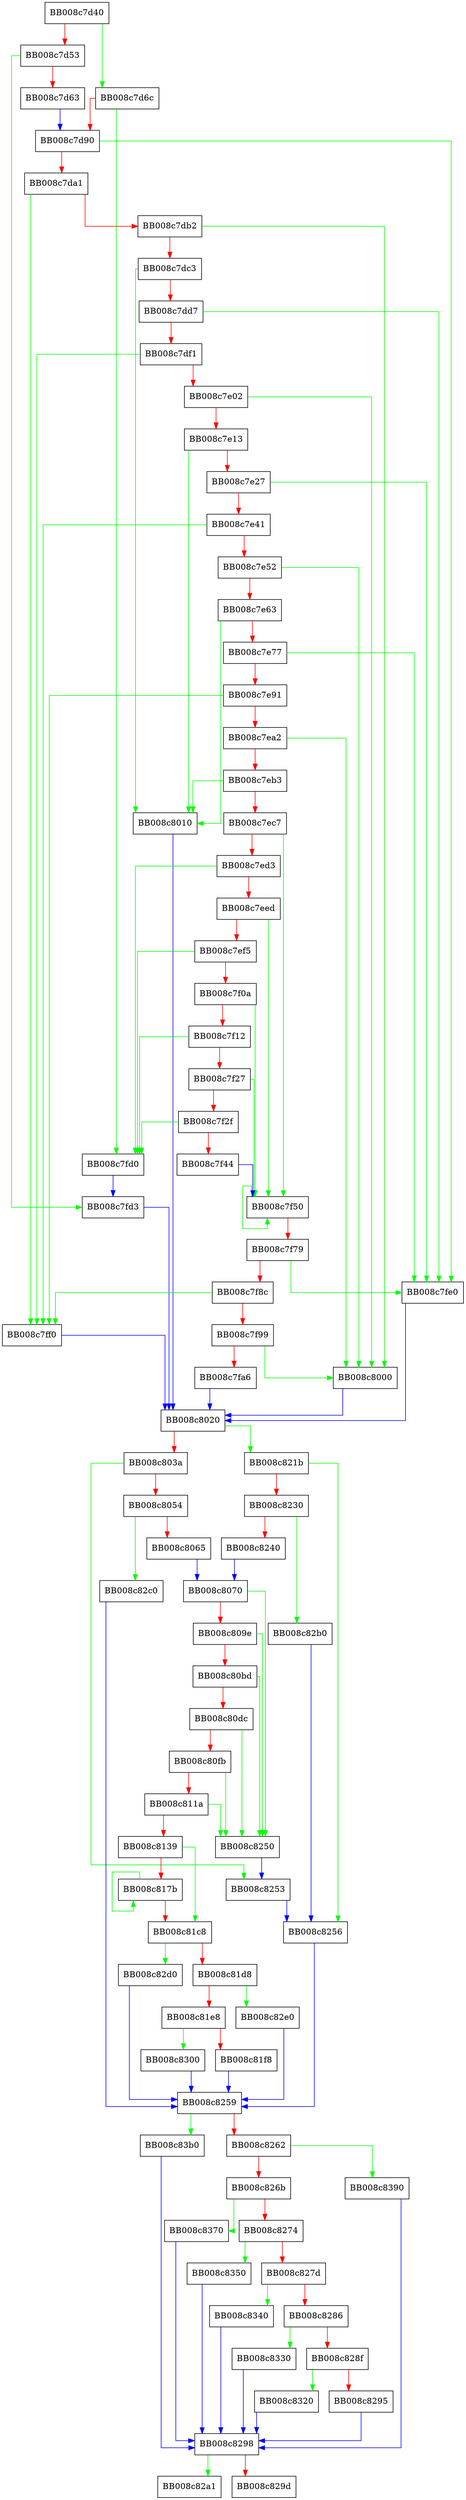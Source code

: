 digraph __strcat_avx2_rtm {
  node [shape="box"];
  graph [splines=ortho];
  BB008c7d40 -> BB008c7d6c [color="green"];
  BB008c7d40 -> BB008c7d53 [color="red"];
  BB008c7d53 -> BB008c7fd3 [color="green"];
  BB008c7d53 -> BB008c7d63 [color="red"];
  BB008c7d63 -> BB008c7d90 [color="blue"];
  BB008c7d6c -> BB008c7fd0 [color="green"];
  BB008c7d6c -> BB008c7d90 [color="red"];
  BB008c7d90 -> BB008c7fe0 [color="green"];
  BB008c7d90 -> BB008c7da1 [color="red"];
  BB008c7da1 -> BB008c7ff0 [color="green"];
  BB008c7da1 -> BB008c7db2 [color="red"];
  BB008c7db2 -> BB008c8000 [color="green"];
  BB008c7db2 -> BB008c7dc3 [color="red"];
  BB008c7dc3 -> BB008c8010 [color="green"];
  BB008c7dc3 -> BB008c7dd7 [color="red"];
  BB008c7dd7 -> BB008c7fe0 [color="green"];
  BB008c7dd7 -> BB008c7df1 [color="red"];
  BB008c7df1 -> BB008c7ff0 [color="green"];
  BB008c7df1 -> BB008c7e02 [color="red"];
  BB008c7e02 -> BB008c8000 [color="green"];
  BB008c7e02 -> BB008c7e13 [color="red"];
  BB008c7e13 -> BB008c8010 [color="green"];
  BB008c7e13 -> BB008c7e27 [color="red"];
  BB008c7e27 -> BB008c7fe0 [color="green"];
  BB008c7e27 -> BB008c7e41 [color="red"];
  BB008c7e41 -> BB008c7ff0 [color="green"];
  BB008c7e41 -> BB008c7e52 [color="red"];
  BB008c7e52 -> BB008c8000 [color="green"];
  BB008c7e52 -> BB008c7e63 [color="red"];
  BB008c7e63 -> BB008c8010 [color="green"];
  BB008c7e63 -> BB008c7e77 [color="red"];
  BB008c7e77 -> BB008c7fe0 [color="green"];
  BB008c7e77 -> BB008c7e91 [color="red"];
  BB008c7e91 -> BB008c7ff0 [color="green"];
  BB008c7e91 -> BB008c7ea2 [color="red"];
  BB008c7ea2 -> BB008c8000 [color="green"];
  BB008c7ea2 -> BB008c7eb3 [color="red"];
  BB008c7eb3 -> BB008c8010 [color="green"];
  BB008c7eb3 -> BB008c7ec7 [color="red"];
  BB008c7ec7 -> BB008c7f50 [color="green"];
  BB008c7ec7 -> BB008c7ed3 [color="red"];
  BB008c7ed3 -> BB008c7fd0 [color="green"];
  BB008c7ed3 -> BB008c7eed [color="red"];
  BB008c7eed -> BB008c7f50 [color="green"];
  BB008c7eed -> BB008c7ef5 [color="red"];
  BB008c7ef5 -> BB008c7fd0 [color="green"];
  BB008c7ef5 -> BB008c7f0a [color="red"];
  BB008c7f0a -> BB008c7f50 [color="green"];
  BB008c7f0a -> BB008c7f12 [color="red"];
  BB008c7f12 -> BB008c7fd0 [color="green"];
  BB008c7f12 -> BB008c7f27 [color="red"];
  BB008c7f27 -> BB008c7f50 [color="green"];
  BB008c7f27 -> BB008c7f2f [color="red"];
  BB008c7f2f -> BB008c7fd0 [color="green"];
  BB008c7f2f -> BB008c7f44 [color="red"];
  BB008c7f44 -> BB008c7f50 [color="blue"];
  BB008c7f50 -> BB008c7f50 [color="green"];
  BB008c7f50 -> BB008c7f79 [color="red"];
  BB008c7f79 -> BB008c7fe0 [color="green"];
  BB008c7f79 -> BB008c7f8c [color="red"];
  BB008c7f8c -> BB008c7ff0 [color="green"];
  BB008c7f8c -> BB008c7f99 [color="red"];
  BB008c7f99 -> BB008c8000 [color="green"];
  BB008c7f99 -> BB008c7fa6 [color="red"];
  BB008c7fa6 -> BB008c8020 [color="blue"];
  BB008c7fd0 -> BB008c7fd3 [color="blue"];
  BB008c7fd3 -> BB008c8020 [color="blue"];
  BB008c7fe0 -> BB008c8020 [color="blue"];
  BB008c7ff0 -> BB008c8020 [color="blue"];
  BB008c8000 -> BB008c8020 [color="blue"];
  BB008c8010 -> BB008c8020 [color="blue"];
  BB008c8020 -> BB008c821b [color="green"];
  BB008c8020 -> BB008c803a [color="red"];
  BB008c803a -> BB008c8253 [color="green"];
  BB008c803a -> BB008c8054 [color="red"];
  BB008c8054 -> BB008c82c0 [color="green"];
  BB008c8054 -> BB008c8065 [color="red"];
  BB008c8065 -> BB008c8070 [color="blue"];
  BB008c8070 -> BB008c8250 [color="green"];
  BB008c8070 -> BB008c809e [color="red"];
  BB008c809e -> BB008c8250 [color="green"];
  BB008c809e -> BB008c80bd [color="red"];
  BB008c80bd -> BB008c8250 [color="green"];
  BB008c80bd -> BB008c80dc [color="red"];
  BB008c80dc -> BB008c8250 [color="green"];
  BB008c80dc -> BB008c80fb [color="red"];
  BB008c80fb -> BB008c8250 [color="green"];
  BB008c80fb -> BB008c811a [color="red"];
  BB008c811a -> BB008c8250 [color="green"];
  BB008c811a -> BB008c8139 [color="red"];
  BB008c8139 -> BB008c81c8 [color="green"];
  BB008c8139 -> BB008c817b [color="red"];
  BB008c817b -> BB008c817b [color="green"];
  BB008c817b -> BB008c81c8 [color="red"];
  BB008c81c8 -> BB008c82d0 [color="green"];
  BB008c81c8 -> BB008c81d8 [color="red"];
  BB008c81d8 -> BB008c82e0 [color="green"];
  BB008c81d8 -> BB008c81e8 [color="red"];
  BB008c81e8 -> BB008c8300 [color="green"];
  BB008c81e8 -> BB008c81f8 [color="red"];
  BB008c81f8 -> BB008c8259 [color="blue"];
  BB008c821b -> BB008c8256 [color="green"];
  BB008c821b -> BB008c8230 [color="red"];
  BB008c8230 -> BB008c82b0 [color="green"];
  BB008c8230 -> BB008c8240 [color="red"];
  BB008c8240 -> BB008c8070 [color="blue"];
  BB008c8250 -> BB008c8253 [color="blue"];
  BB008c8253 -> BB008c8256 [color="blue"];
  BB008c8256 -> BB008c8259 [color="blue"];
  BB008c8259 -> BB008c83b0 [color="green"];
  BB008c8259 -> BB008c8262 [color="red"];
  BB008c8262 -> BB008c8390 [color="green"];
  BB008c8262 -> BB008c826b [color="red"];
  BB008c826b -> BB008c8370 [color="green"];
  BB008c826b -> BB008c8274 [color="red"];
  BB008c8274 -> BB008c8350 [color="green"];
  BB008c8274 -> BB008c827d [color="red"];
  BB008c827d -> BB008c8340 [color="green"];
  BB008c827d -> BB008c8286 [color="red"];
  BB008c8286 -> BB008c8330 [color="green"];
  BB008c8286 -> BB008c828f [color="red"];
  BB008c828f -> BB008c8320 [color="green"];
  BB008c828f -> BB008c8295 [color="red"];
  BB008c8295 -> BB008c8298 [color="blue"];
  BB008c8298 -> BB008c82a1 [color="green"];
  BB008c8298 -> BB008c829d [color="red"];
  BB008c82b0 -> BB008c8256 [color="blue"];
  BB008c82c0 -> BB008c8259 [color="blue"];
  BB008c82d0 -> BB008c8259 [color="blue"];
  BB008c82e0 -> BB008c8259 [color="blue"];
  BB008c8300 -> BB008c8259 [color="blue"];
  BB008c8320 -> BB008c8298 [color="blue"];
  BB008c8330 -> BB008c8298 [color="blue"];
  BB008c8340 -> BB008c8298 [color="blue"];
  BB008c8350 -> BB008c8298 [color="blue"];
  BB008c8370 -> BB008c8298 [color="blue"];
  BB008c8390 -> BB008c8298 [color="blue"];
  BB008c83b0 -> BB008c8298 [color="blue"];
}